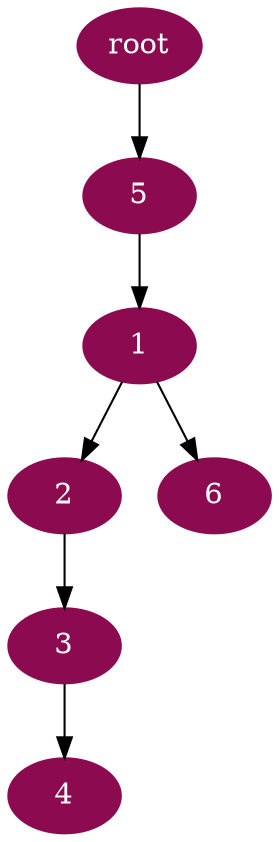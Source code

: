 digraph G {
node [color=deeppink4, style=filled, fontcolor=white];
5 -> 1;
1 -> 2;
2 -> 3;
3 -> 4;
"root" -> 5;
1 -> 6;
}
